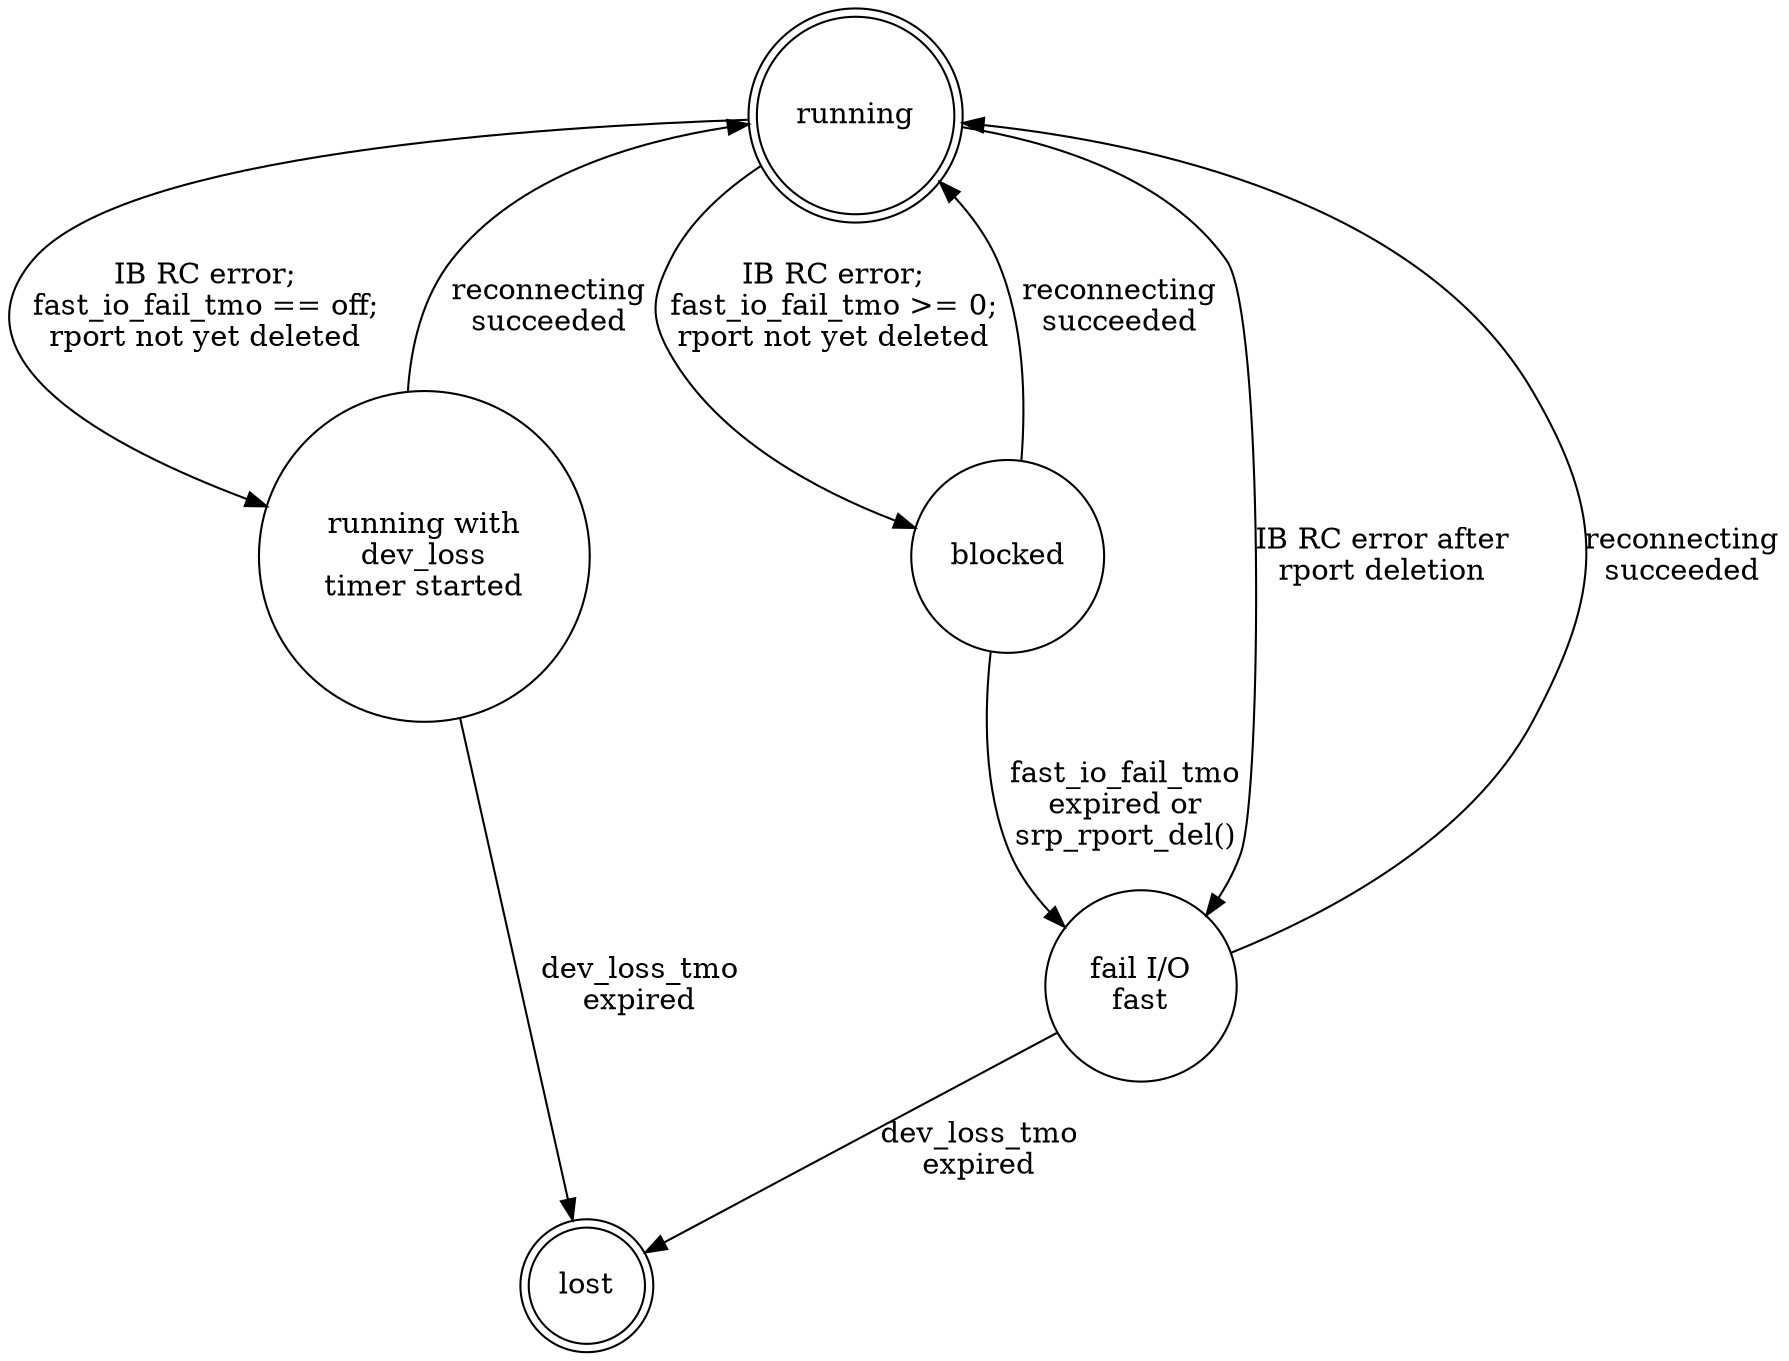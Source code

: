 digraph srp_initiator {
	node [shape = doublecircle]; running lost;
	node [shape = circle];

	running;
	running_dlt	[ label = "running with\ndev_loss\ntimer started" ];
	blocked;
	failfast	[ label = "fail I/O\nfast" ];
	lost;

	running -> running_dlt	[ label = "IB RC error;\nfast_io_fail_tmo == off;\nrport not yet deleted" ];
	running -> blocked	[ label = "IB RC error;\nfast_io_fail_tmo >= 0;\nrport not yet deleted" ];
	blocked -> failfast	[ label = "fast_io_fail_tmo\nexpired or\nsrp_rport_del()" ];
	failfast -> lost	[ label = "dev_loss_tmo\nexpired" ];
	running_dlt -> running	[ label = "reconnecting\nsucceeded" ];
	blocked -> running	[ label = "reconnecting\nsucceeded" ];
	failfast -> running	[ label = "reconnecting\nsucceeded" ];
	running_dlt -> lost	[ label = "dev_loss_tmo\nexpired" ];

	running -> failfast	[ label = "IB RC error after\nrport deletion" ];
}
